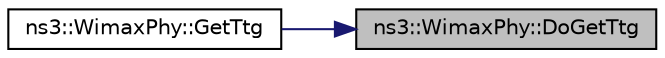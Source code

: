 digraph "ns3::WimaxPhy::DoGetTtg"
{
 // LATEX_PDF_SIZE
  edge [fontname="Helvetica",fontsize="10",labelfontname="Helvetica",labelfontsize="10"];
  node [fontname="Helvetica",fontsize="10",shape=record];
  rankdir="RL";
  Node1 [label="ns3::WimaxPhy::DoGetTtg",height=0.2,width=0.4,color="black", fillcolor="grey75", style="filled", fontcolor="black",tooltip="Get TTG."];
  Node1 -> Node2 [dir="back",color="midnightblue",fontsize="10",style="solid",fontname="Helvetica"];
  Node2 [label="ns3::WimaxPhy::GetTtg",height=0.2,width=0.4,color="black", fillcolor="white", style="filled",URL="$classns3_1_1_wimax_phy.html#ae1ff02855667741d0a111ce4c4e1ec2e",tooltip="Get the transmit/receive transition gap."];
}
